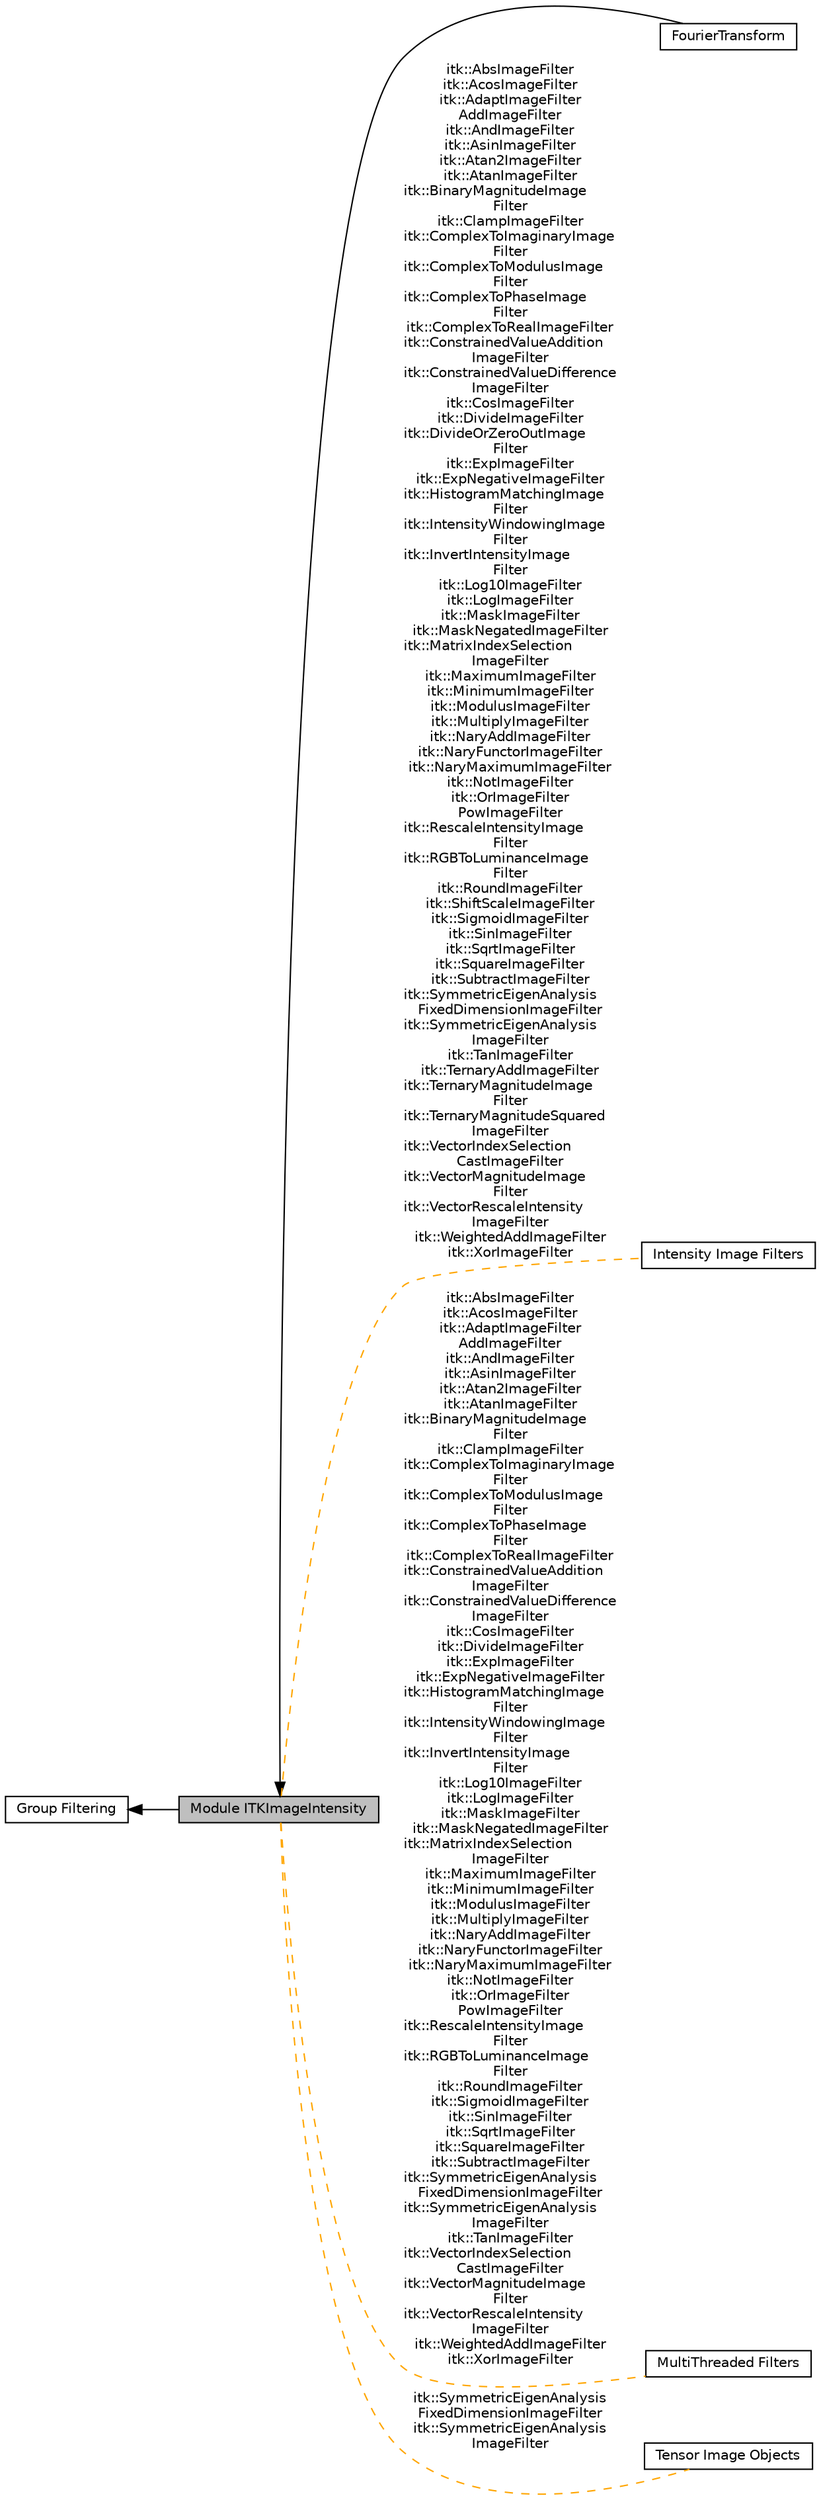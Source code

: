 digraph "Module ITKImageIntensity"
{
  edge [fontname="Helvetica",fontsize="10",labelfontname="Helvetica",labelfontsize="10"];
  node [fontname="Helvetica",fontsize="10",shape=box];
  rankdir=LR;
  Node3 [label="FourierTransform",height=0.2,width=0.4,color="black", fillcolor="white", style="filled",URL="$group__FourierTransform.html",tooltip=" "];
  Node2 [label="Group Filtering",height=0.2,width=0.4,color="black", fillcolor="white", style="filled",URL="$group__Group-Filtering.html",tooltip=" "];
  Node1 [label="Module ITKImageIntensity",height=0.2,width=0.4,color="black", fillcolor="grey75", style="filled", fontcolor="black",tooltip=" "];
  Node4 [label="Intensity Image Filters",height=0.2,width=0.4,color="black", fillcolor="white", style="filled",URL="$group__IntensityImageFilters.html",tooltip=" "];
  Node5 [label="MultiThreaded Filters",height=0.2,width=0.4,color="black", fillcolor="white", style="filled",URL="$group__MultiThreaded.html",tooltip=" "];
  Node6 [label="Tensor Image Objects",height=0.2,width=0.4,color="black", fillcolor="white", style="filled",URL="$group__TensorObjects.html",tooltip=" "];
  Node2->Node1 [shape=plaintext, dir="back", style="solid"];
  Node1->Node3 [shape=plaintext, dir="back", style="solid"];
  Node1->Node4 [shape=plaintext, label="itk::AbsImageFilter\nitk::AcosImageFilter\nitk::AdaptImageFilter\nAddImageFilter\nitk::AndImageFilter\nitk::AsinImageFilter\nitk::Atan2ImageFilter\nitk::AtanImageFilter\nitk::BinaryMagnitudeImage\lFilter\nitk::ClampImageFilter\nitk::ComplexToImaginaryImage\lFilter\nitk::ComplexToModulusImage\lFilter\nitk::ComplexToPhaseImage\lFilter\nitk::ComplexToRealImageFilter\nitk::ConstrainedValueAddition\lImageFilter\nitk::ConstrainedValueDifference\lImageFilter\nitk::CosImageFilter\nitk::DivideImageFilter\nitk::DivideOrZeroOutImage\lFilter\nitk::ExpImageFilter\nitk::ExpNegativeImageFilter\nitk::HistogramMatchingImage\lFilter\nitk::IntensityWindowingImage\lFilter\nitk::InvertIntensityImage\lFilter\nitk::Log10ImageFilter\nitk::LogImageFilter\nitk::MaskImageFilter\nitk::MaskNegatedImageFilter\nitk::MatrixIndexSelection\lImageFilter\nitk::MaximumImageFilter\nitk::MinimumImageFilter\nitk::ModulusImageFilter\nitk::MultiplyImageFilter\nitk::NaryAddImageFilter\nitk::NaryFunctorImageFilter\nitk::NaryMaximumImageFilter\nitk::NotImageFilter\nitk::OrImageFilter\nPowImageFilter\nitk::RescaleIntensityImage\lFilter\nitk::RGBToLuminanceImage\lFilter\nitk::RoundImageFilter\nitk::ShiftScaleImageFilter\nitk::SigmoidImageFilter\nitk::SinImageFilter\nitk::SqrtImageFilter\nitk::SquareImageFilter\nitk::SubtractImageFilter\nitk::SymmetricEigenAnalysis\lFixedDimensionImageFilter\nitk::SymmetricEigenAnalysis\lImageFilter\nitk::TanImageFilter\nitk::TernaryAddImageFilter\nitk::TernaryMagnitudeImage\lFilter\nitk::TernaryMagnitudeSquared\lImageFilter\nitk::VectorIndexSelection\lCastImageFilter\nitk::VectorMagnitudeImage\lFilter\nitk::VectorRescaleIntensity\lImageFilter\nitk::WeightedAddImageFilter\nitk::XorImageFilter", color="orange", dir="none", style="dashed"];
  Node1->Node5 [shape=plaintext, label="itk::AbsImageFilter\nitk::AcosImageFilter\nitk::AdaptImageFilter\nAddImageFilter\nitk::AndImageFilter\nitk::AsinImageFilter\nitk::Atan2ImageFilter\nitk::AtanImageFilter\nitk::BinaryMagnitudeImage\lFilter\nitk::ClampImageFilter\nitk::ComplexToImaginaryImage\lFilter\nitk::ComplexToModulusImage\lFilter\nitk::ComplexToPhaseImage\lFilter\nitk::ComplexToRealImageFilter\nitk::ConstrainedValueAddition\lImageFilter\nitk::ConstrainedValueDifference\lImageFilter\nitk::CosImageFilter\nitk::DivideImageFilter\nitk::ExpImageFilter\nitk::ExpNegativeImageFilter\nitk::HistogramMatchingImage\lFilter\nitk::IntensityWindowingImage\lFilter\nitk::InvertIntensityImage\lFilter\nitk::Log10ImageFilter\nitk::LogImageFilter\nitk::MaskImageFilter\nitk::MaskNegatedImageFilter\nitk::MatrixIndexSelection\lImageFilter\nitk::MaximumImageFilter\nitk::MinimumImageFilter\nitk::ModulusImageFilter\nitk::MultiplyImageFilter\nitk::NaryAddImageFilter\nitk::NaryFunctorImageFilter\nitk::NaryMaximumImageFilter\nitk::NotImageFilter\nitk::OrImageFilter\nPowImageFilter\nitk::RescaleIntensityImage\lFilter\nitk::RGBToLuminanceImage\lFilter\nitk::RoundImageFilter\nitk::SigmoidImageFilter\nitk::SinImageFilter\nitk::SqrtImageFilter\nitk::SquareImageFilter\nitk::SubtractImageFilter\nitk::SymmetricEigenAnalysis\lFixedDimensionImageFilter\nitk::SymmetricEigenAnalysis\lImageFilter\nitk::TanImageFilter\nitk::VectorIndexSelection\lCastImageFilter\nitk::VectorMagnitudeImage\lFilter\nitk::VectorRescaleIntensity\lImageFilter\nitk::WeightedAddImageFilter\nitk::XorImageFilter", color="orange", dir="none", style="dashed"];
  Node1->Node6 [shape=plaintext, label="itk::SymmetricEigenAnalysis\lFixedDimensionImageFilter\nitk::SymmetricEigenAnalysis\lImageFilter", color="orange", dir="none", style="dashed"];
}
